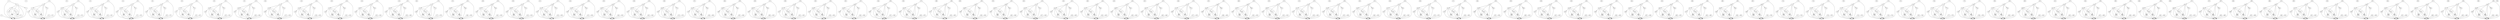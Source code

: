 strict digraph "G" {
0 [weight=17];
1 [weight=11];
2 [weight=4];
3 [weight=6];
4 [weight=3];
5 [weight=25];
6 [weight=5];
7 [weight=8];
8 [weight=41];
9 [weight=4];
10 [weight=15];
11 [weight=13];
12 [weight=13];
13 [weight=6];
14 [weight=11];
15 [weight=9];
16 [weight=6];
17 [weight=9];
18 [weight=19];
19 [weight=13];
20 [weight=15];
21 [weight=26];
22 [weight=9];
23 [weight=20];
24 [weight=9];
25 [weight=3];
26 [weight=8];
27 [weight=8];
28 [weight=4];
29 [weight=9];
30 [weight=28];
31 [weight=8];
32 [weight=11];
33 [weight=17];
34 [weight=11];
35 [weight=13];
36 [weight=19];
37 [weight=6];
38 [weight=8];
39 [weight=10];
40 [weight=4];
41 [weight=6];
42 [weight=9];
43 [weight=7];
44 [weight=11];
45 [weight=20];
46 [weight=9];
47 [weight=4];
48 [weight=9];
49 [weight=5];
50 [weight=15];
51 [weight=6];
52 [weight=9];
53 [weight=5];
54 [weight=28];
55 [weight=3];
56 [weight=6];
57 [weight=9];
58 [weight=38];
59 [weight=5];
60 [weight=11];
61 [weight=8];
62 [weight=10];
63 [weight=3];
64 [weight=9];
65 [weight=8];
66 [weight=11];
67 [weight=9];
68 [weight=21];
69 [weight=13];
70 [weight=38];
71 [weight=6];
72 [weight=19];
73 [weight=5];
74 [weight=8];
75 [weight=8];
76 [weight=11];
77 [weight=4];
78 [weight=11];
79 [weight=10];
80 [weight=21];
81 [weight=11];
82 [weight=11];
83 [weight=9];
84 [weight=11];
85 [weight=6];
86 [weight=13];
87 [weight=9];
88 [weight=9];
89 [weight=3];
90 [weight=9];
91 [weight=8];
92 [weight=6];
93 [weight=19];
94 [weight=6];
95 [weight=4];
96 [weight=11];
97 [weight=9];
98 [weight=11];
99 [weight=4];
100 [weight=11];
101 [weight=3];
102 [weight=8];
103 [weight=10];
104 [weight=17];
105 [weight=13];
106 [weight=21];
107 [weight=5];
108 [weight=20];
109 [weight=8];
110 [weight=13];
111 [weight=4];
112 [weight=15];
113 [weight=5];
114 [weight=11];
115 [weight=5];
116 [weight=15];
117 [weight=11];
118 [weight=13];
119 [weight=5];
120 [weight=11];
121 [weight=8];
122 [weight=11];
123 [weight=8];
124 [weight=4];
125 [weight=4];
126 [weight=11];
127 [weight=3];
128 [weight=13];
129 [weight=11];
130 [weight=38];
131 [weight=4];
132 [weight=9];
133 [weight=11];
134 [weight=13];
135 [weight=7];
136 [weight=15];
137 [weight=4];
138 [weight=9];
139 [weight=7];
140 [weight=19];
141 [weight=15];
142 [weight=15];
143 [weight=4];
144 [weight=9];
145 [weight=5];
146 [weight=4];
147 [weight=4];
148 [weight=2];
149 [weight=4];
150 [weight=9];
151 [weight=6];
152 [weight=17];
153 [weight=11];
154 [weight=13];
155 [weight=4];
156 [weight=15];
157 [weight=6];
158 [weight=5];
159 [weight=6];
160 [weight=10];
161 [weight=6];
162 [weight=18];
163 [weight=4];
164 [weight=17];
165 [weight=25];
166 [weight=25];
167 [weight=8];
168 [weight=19];
169 [weight=6];
170 [weight=4];
171 [weight=9];
172 [weight=6];
173 [weight=9];
174 [weight=11];
175 [weight=3];
176 [weight=9];
177 [weight=11];
178 [weight=13];
179 [weight=10];
180 [weight=13];
181 [weight=3];
182 [weight=4];
183 [weight=13];
184 [weight=11];
185 [weight=4];
186 [weight=13];
187 [weight=7];
188 [weight=15];
189 [weight=22];
190 [weight=8];
191 [weight=9];
192 [weight=10];
193 [weight=5];
194 [weight=9];
195 [weight=6];
196 [weight=11];
197 [weight=5];
198 [weight=15];
199 [weight=12];
200 [weight=4];
201 [weight=13];
202 [weight=11];
203 [weight=4];
204 [weight=13];
205 [weight=9];
206 [weight=11];
207 [weight=4];
208 [weight=9];
209 [weight=9];
210 [weight=13];
211 [weight=8];
212 [weight=8];
213 [weight=13];
214 [weight=11];
215 [weight=6];
216 [weight=17];
217 [weight=9];
218 [weight=19];
219 [weight=8];
220 [weight=15];
221 [weight=6];
222 [weight=19];
223 [weight=5];
224 [weight=13];
225 [weight=11];
226 [weight=17];
227 [weight=9];
228 [weight=11];
229 [weight=9];
230 [weight=8];
231 [weight=5];
232 [weight=15];
233 [weight=3];
234 [weight=13];
235 [weight=3];
236 [weight=13];
237 [weight=13];
238 [weight=11];
239 [weight=8];
240 [weight=17];
241 [weight=13];
242 [weight=9];
243 [weight=5];
244 [weight=5];
245 [weight=4];
246 [weight=21];
247 [weight=11];
248 [weight=19];
249 [weight=11];
250 [weight=21];
251 [weight=9];
252 [weight=9];
253 [weight=7];
254 [weight=11];
255 [weight=5];
256 [weight=8];
257 [weight=4];
258 [weight=9];
259 [weight=7];
260 [weight=17];
261 [weight=17];
262 [weight=5];
263 [weight=8];
264 [weight=4];
265 [weight=3];
266 [weight=4];
267 [weight=3];
268 [weight=8];
269 [weight=8];
270 [weight=21];
271 [weight=6];
272 [weight=15];
273 [weight=13];
274 [weight=9];
275 [weight=3];
276 [weight=15];
277 [weight=13];
278 [weight=9];
279 [weight=3];
280 [weight=9];
281 [weight=3];
282 [weight=17];
283 [weight=4];
284 [weight=15];
285 [weight=5];
286 [weight=8];
287 [weight=8];
288 [weight=9];
289 [weight=13];
290 [weight=8];
291 [weight=9];
292 [weight=9];
293 [weight=3];
294 [weight=11];
295 [weight=8];
296 [weight=11];
297 [weight=11];
298 [weight=13];
299 [weight=13];
300 [weight=11];
301 [weight=3];
302 [weight=13];
303 [weight=8];
304 [weight=10];
305 [weight=6];
306 [weight=28];
307 [weight=4];
308 [weight=9];
309 [weight=11];
310 [weight=13];
311 [weight=13];
312 [weight=9];
313 [weight=10];
314 [weight=11];
315 [weight=5];
316 [weight=15];
317 [weight=11];
318 [weight=8];
319 [weight=4];
320 [weight=21];
321 [weight=13];
322 [weight=8];
323 [weight=6];
324 [weight=17];
325 [weight=13];
326 [weight=17];
327 [weight=4];
328 [weight=8];
329 [weight=8];
330 [weight=13];
331 [weight=4];
332 [weight=19];
333 [weight=9];
334 [weight=17];
335 [weight=8];
336 [weight=17];
337 [weight=4];
338 [weight=13];
339 [weight=8];
340 [weight=13];
341 [weight=6];
342 [weight=15];
343 [weight=13];
344 [weight=13];
345 [weight=19];
346 [weight=15];
347 [weight=6];
348 [weight=13];
349 [weight=9];
350 [weight=5];
351 [weight=3];
352 [weight=4];
353 [weight=10];
354 [weight=25];
355 [weight=5];
356 [weight=19];
357 [weight=15];
358 [weight=38];
359 [weight=4];
360 [weight=13];
361 [weight=9];
362 [weight=6];
363 [weight=4];
364 [weight=10];
365 [weight=6];
366 [weight=9];
367 [weight=9];
368 [weight=11];
369 [weight=13];
370 [weight=13];
371 [weight=2];
372 [weight=11];
373 [weight=11];
374 [weight=11];
375 [weight=3];
376 [weight=5];
377 [weight=5];
378 [weight=15];
379 [weight=5];
380 [weight=15];
381 [weight=15];
382 [weight=8];
383 [weight=11];
384 [weight=13];
385 [weight=4];
386 [weight=11];
387 [weight=9];
388 [weight=8];
389 [weight=4];
390 [weight=8];
391 [weight=9];
392 [weight=15];
393 [weight=11];
394 [weight=13];
395 [weight=6];
396 [weight=9];
397 [weight=6];
398 [weight=13];
399 [weight=5];
400 [weight=11];
401 [weight=7];
402 [weight=13];
403 [weight=3];
404 [weight=17];
405 [weight=17];
406 [weight=11];
407 [weight=11];
408 [weight=8];
409 [weight=9];
410 [weight=5];
411 [weight=11];
412 [weight=9];
413 [weight=6];
414 [weight=13];
415 [weight=4];
416 [weight=13];
417 [weight=8];
418 [weight=11];
419 [weight=6];
420 [weight=13];
421 [weight=6];
422 [weight=9];
423 [weight=9];
424 [weight=9];
425 [weight=6];
426 [weight=6];
427 [weight=8];
428 [weight=15];
429 [weight=25];
430 [weight=13];
431 [weight=5];
432 [weight=18];
433 [weight=4];
434 [weight=11];
435 [weight=8];
436 [weight=4];
437 [weight=4];
438 [weight=11];
439 [weight=11];
440 [weight=11];
441 [weight=17];
442 [weight=9];
443 [weight=4];
444 [weight=15];
445 [weight=4];
446 [weight=13];
447 [weight=4];
448 [weight=13];
449 [weight=8];
450 [weight=13];
451 [weight=4];
452 [weight=13];
453 [weight=8];
454 [weight=15];
455 [weight=5];
456 [weight=5];
457 [weight=9];
458 [weight=10];
459 [weight=10];
460 [weight=5];
461 [weight=11];
462 [weight=11];
463 [weight=9];
464 [weight=17];
465 [weight=13];
466 [weight=13];
467 [weight=5];
468 [weight=11];
469 [weight=9];
470 [weight=15];
471 [weight=9];
472 [weight=15];
473 [weight=13];
474 [weight=21];
475 [weight=4];
476 [weight=19];
477 [weight=9];
478 [weight=15];
479 [weight=13];
480 [weight=8];
481 [weight=9];
482 [weight=8];
483 [weight=3];
484 [weight=10];
485 [weight=4];
486 [weight=15];
487 [weight=9];
488 [weight=11];
489 [weight=15];
490 [weight=17];
491 [weight=6];
492 [weight=15];
493 [weight=10];
494 [weight=11];
495 [weight=4];
496 [weight=15];
497 [weight=7];
498 [weight=11];
499 [weight=5];
500 [weight=13];
501 [weight=19];
502 [weight=15];
503 [weight=5];
504 [weight=13];
505 [weight=5];
506 [weight=6];
507 [weight=3];
508 [weight=9];
509 [weight=3];
510 [weight=17];
511 [weight=10];
512 [weight=15];
513 [weight=15];
514 [weight=28];
515 [weight=11];
516 [weight=13];
517 [weight=10];
518 [weight=13];
519 [weight=8];
520 [weight=13];
521 [weight=5];
522 [weight=5];
523 [weight=11];
524 [weight=19];
525 [weight=11];
526 [weight=9];
527 [weight=5];
528 [weight=9];
529 [weight=3];
530 [weight=4];
531 [weight=3];
532 [weight=6];
533 [weight=7];
534 [weight=11];
535 [weight=4];
536 [weight=11];
537 [weight=11];
538 [weight=13];
539 [weight=4];
540 [weight=8];
541 [weight=6];
542 [weight=4];
543 [weight=6];
544 [weight=15];
545 [weight=4];
546 [weight=11];
547 [weight=11];
548 [weight=13];
549 [weight=17];
550 [weight=13];
551 [weight=9];
552 [weight=15];
553 [weight=11];
554 [weight=15];
555 [weight=5];
556 [weight=9];
557 [weight=3];
558 [weight=15];
559 [weight=9];
560 [weight=9];
561 [weight=9];
562 [weight=15];
563 [weight=4];
564 [weight=17];
565 [weight=10];
566 [weight=11];
567 [weight=5];
568 [weight=5];
569 [weight=10];
570 [weight=9];
571 [weight=8];
572 [weight=17];
573 [weight=11];
574 [weight=15];
575 [weight=8];
576 [weight=9];
577 [weight=6];
578 [weight=15];
579 [weight=8];
580 [weight=8];
581 [weight=5];
582 [weight=17];
583 [weight=3];
584 [weight=15];
585 [weight=13];
586 [weight=17];
587 [weight=12];
588 [weight=19];
589 [weight=4];
590 [weight=5];
591 [weight=9];
592 [weight=15];
593 [weight=15];
594 [weight=13];
595 [weight=11];
596 [weight=15];
597 [weight=15];
598 [weight=13];
599 [weight=12];
600 [weight=7];
601 [weight=6];
602 [weight=11];
603 [weight=3];
604 [weight=13];
605 [weight=8];
606 [weight=9];
607 [weight=3];
608 [weight=15];
609 [weight=11];
610 [weight=11];
611 [weight=13];
612 [weight=11];
613 [weight=8];
614 [weight=9];
615 [weight=3];
616 [weight=6];
617 [weight=3];
618 [weight=25];
619 [weight=6];
620 [weight=13];
621 [weight=15];
622 [weight=25];
623 [weight=8];
624 [weight=11];
625 [weight=5];
626 [weight=4];
627 [weight=5];
628 [weight=13];
629 [weight=9];
630 [weight=13];
631 [weight=10];
632 [weight=13];
633 [weight=15];
634 [weight=6];
635 [weight=9];
636 [weight=9];
637 [weight=10];
638 [weight=11];
639 [weight=9];
640 [weight=11];
641 [weight=4];
642 [weight=26];
643 [weight=5];
644 [weight=15];
645 [weight=11];
646 [weight=11];
647 [weight=10];
648 [weight=13];
649 [weight=4];
650 [weight=9];
651 [weight=6];
652 [weight=11];
653 [weight=4];
654 [weight=13];
655 [weight=3];
656 [weight=15];
657 [weight=9];
658 [weight=15];
659 [weight=4];
660 [weight=11];
661 [weight=4];
662 [weight=12];
663 [weight=8];
664 [weight=5];
665 [weight=8];
666 [weight=13];
667 [weight=8];
668 [weight=15];
669 [weight=17];
670 [weight=9];
671 [weight=4];
672 [weight=11];
673 [weight=9];
674 [weight=13];
675 [weight=4];
676 [weight=13];
677 [weight=8];
678 [weight=11];
679 [weight=4];
680 [weight=11];
681 [weight=11];
682 [weight=15];
683 [weight=12];
684 [weight=10];
685 [weight=6];
686 [weight=4];
687 [weight=4];
688 [weight=15];
689 [weight=8];
690 [weight=15];
691 [weight=10];
692 [weight=13];
693 [weight=13];
694 [weight=13];
695 [weight=8];
696 [weight=25];
697 [weight=11];
698 [weight=13];
699 [weight=8];
700 [weight=6];
701 [weight=7];
702 [weight=9];
703 [weight=3];
704 [weight=11];
705 [weight=11];
706 [weight=38];
707 [weight=4];
708 [weight=15];
709 [weight=5];
710 [weight=8];
711 [weight=9];
712 [weight=15];
713 [weight=9];
714 [weight=13];
715 [weight=3];
716 [weight=19];
717 [weight=15];
718 [weight=13];
719 [weight=6];
720 [weight=20];
721 [weight=5];
722 [weight=8];
723 [weight=11];
724 [weight=8];
725 [weight=6];
726 [weight=9];
727 [weight=7];
728 [weight=11];
729 [weight=28];
730 [weight=38];
731 [weight=4];
732 [weight=15];
733 [weight=9];
734 [weight=13];
735 [weight=9];
736 [weight=9];
737 [weight=8];
738 [weight=15];
739 [weight=3];
740 [weight=13];
741 [weight=17];
742 [weight=19];
743 [weight=6];
744 [weight=9];
745 [weight=8];
746 [weight=15];
747 [weight=6];
748 [weight=4];
749 [weight=4];
750 [weight=13];
751 [weight=4];
752 [weight=13];
753 [weight=15];
754 [weight=11];
755 [weight=4];
756 [weight=19];
757 [weight=6];
758 [weight=5];
759 [weight=9];
760 [weight=17];
761 [weight=3];
762 [weight=17];
763 [weight=5];
764 [weight=13];
765 [weight=15];
766 [weight=13];
767 [weight=4];
768 [weight=20];
769 [weight=13];
770 [weight=11];
771 [weight=5];
772 [weight=9];
773 [weight=6];
774 [weight=13];
775 [weight=5];
776 [weight=9];
777 [weight=13];
778 [weight=17];
779 [weight=4];
780 [weight=15];
781 [weight=8];
782 [weight=13];
783 [weight=8];
784 [weight=4];
785 [weight=9];
786 [weight=9];
787 [weight=6];
788 [weight=21];
789 [weight=13];
790 [weight=8];
791 [weight=18];
792 [weight=13];
793 [weight=8];
794 [weight=15];
795 [weight=4];
796 [weight=4];
797 [weight=10];
798 [weight=11];
799 [weight=7];
800 [weight=13];
801 [weight=11];
802 [weight=15];
803 [weight=8];
804 [weight=15];
805 [weight=11];
806 [weight=5];
807 [weight=11];
808 [weight=9];
809 [weight=4];
810 [weight=17];
811 [weight=9];
812 [weight=17];
813 [weight=8];
814 [weight=11];
815 [weight=15];
816 [weight=13];
817 [weight=5];
818 [weight=13];
819 [weight=5];
820 [weight=9];
821 [weight=9];
822 [weight=22];
823 [weight=5];
824 [weight=9];
825 [weight=13];
826 [weight=13];
827 [weight=5];
828 [weight=17];
829 [weight=10];
830 [weight=10];
831 [weight=9];
832 [weight=4];
833 [weight=6];
834 [weight=21];
835 [weight=3];
836 [weight=13];
837 [weight=13];
838 [weight=9];
839 [weight=5];
840 [weight=9];
841 [weight=3];
842 [weight=13];
843 [weight=5];
844 [weight=4];
845 [weight=9];
846 [weight=9];
847 [weight=4];
848 [weight=11];
849 [weight=15];
850 [weight=11];
851 [weight=3];
852 [weight=11];
853 [weight=6];
854 [weight=11];
855 [weight=3];
856 [weight=8];
857 [weight=5];
858 [weight=17];
859 [weight=7];
860 [weight=11];
861 [weight=17];
862 [weight=19];
863 [weight=10];
864 [weight=15];
865 [weight=4];
866 [weight=11];
867 [weight=4];
868 [weight=10];
869 [weight=6];
870 [weight=9];
871 [weight=5];
872 [weight=21];
873 [weight=13];
874 [weight=13];
875 [weight=15];
876 [weight=25];
877 [weight=11];
878 [weight=8];
879 [weight=3];
880 [weight=13];
881 [weight=3];
882 [weight=17];
883 [weight=7];
884 [weight=17];
885 [weight=41];
886 [weight=38];
887 [weight=3];
888 [weight=6];
889 [weight=4];
890 [weight=13];
891 [weight=8];
892 [weight=4];
893 [weight=3];
894 [weight=13];
895 [weight=4];
896 [weight=9];
897 [weight=17];
898 [weight=38];
899 [weight=13];
900 [weight=15];
901 [weight=13];
902 [weight=15];
903 [weight=6];
904 [weight=17];
905 [weight=9];
906 [weight=15];
907 [weight=5];
908 [weight=13];
909 [weight=17];
910 [weight=45];
911 [weight=9];
912 [weight=15];
913 [weight=3];
914 [weight=9];
915 [weight=3];
916 [weight=8];
917 [weight=6];
918 [weight=9];
919 [weight=13];
920 [weight=17];
921 [weight=19];
922 [weight=13];
923 [weight=8];
924 [weight=6];
925 [weight=9];
926 [weight=5];
927 [weight=4];
928 [weight=5];
929 [weight=9];
930 [weight=13];
931 [weight=3];
932 [weight=6];
933 [weight=13];
934 [weight=8];
935 [weight=9];
936 [weight=9];
937 [weight=10];
938 [weight=9];
939 [weight=5];
940 [weight=6];
941 [weight=8];
942 [weight=5];
943 [weight=5];
944 [weight=13];
945 [weight=15];
946 [weight=15];
947 [weight=6];
948 [weight=15];
949 [weight=4];
950 [weight=4];
951 [weight=8];
952 [weight=13];
953 [weight=4];
954 [weight=15];
955 [weight=4];
956 [weight=13];
957 [weight=15];
958 [weight=38];
959 [weight=5];
960 [weight=15];
961 [weight=8];
962 [weight=11];
963 [weight=15];
964 [weight=6];
965 [weight=8];
966 [weight=15];
967 [weight=6];
968 [weight=13];
969 [weight=9];
970 [weight=17];
971 [weight=15];
972 [weight=13];
973 [weight=3];
974 [weight=13];
975 [weight=6];
976 [weight=15];
977 [weight=5];
978 [weight=8];
979 [weight=3];
980 [weight=17];
981 [weight=13];
982 [weight=13];
983 [weight=8];
984 [weight=4];
985 [weight=4];
986 [weight=4];
987 [weight=7];
988 [weight=10];
989 [weight=7];
990 [weight=13];
991 [weight=5];
992 [weight=19];
993 [weight=9];
994 [weight=11];
995 [weight=8];
0 -> 1 [size=2];
2 -> 1 [size=3];
2 -> 3 [size=1];
3 -> 1 [size=3];
3 -> 4 [size=3];
3 -> 5 [size=4];
3 -> 6 [size=2];
3 -> 7 [size=3];
4 -> 1 [size=2];
4 -> 6 [size=3];
4 -> 7 [size=2];
4 -> 9 [size=3];
4 -> 10 [size=3];
5 -> 1 [size=3];
6 -> 1 [size=3];
7 -> 1 [size=4];
8 -> 1 [size=2];
9 -> 1 [size=3];
9 -> 6 [size=3];
9 -> 7 [size=2];
10 -> 1 [size=3];
12 -> 13 [size=3];
14 -> 13 [size=2];
15 -> 14 [size=4];
15 -> 13 [size=2];
15 -> 16 [size=1];
15 -> 17 [size=4];
15 -> 18 [size=2];
16 -> 13 [size=2];
17 -> 12 [size=3];
17 -> 14 [size=4];
17 -> 19 [size=2];
17 -> 13 [size=1];
17 -> 16 [size=3];
18 -> 13 [size=3];
19 -> 14 [size=3];
19 -> 13 [size=3];
19 -> 16 [size=2];
21 -> 13 [size=3];
22 -> 13 [size=3];
23 -> 15 [size=2];
23 -> 13 [size=2];
24 -> 25 [size=1];
26 -> 25 [size=3];
27 -> 26 [size=3];
27 -> 25 [size=3];
27 -> 28 [size=4];
27 -> 29 [size=2];
27 -> 30 [size=2];
28 -> 25 [size=3];
29 -> 24 [size=3];
29 -> 26 [size=4];
29 -> 31 [size=3];
29 -> 25 [size=3];
29 -> 28 [size=1];
30 -> 25 [size=4];
31 -> 26 [size=3];
31 -> 25 [size=3];
31 -> 28 [size=1];
33 -> 25 [size=3];
34 -> 25 [size=3];
35 -> 27 [size=2];
35 -> 25 [size=4];
36 -> 37 [size=2];
38 -> 37 [size=1];
39 -> 38 [size=2];
39 -> 37 [size=3];
39 -> 40 [size=2];
39 -> 41 [size=3];
39 -> 42 [size=4];
40 -> 37 [size=4];
41 -> 36 [size=3];
41 -> 38 [size=1];
41 -> 43 [size=3];
41 -> 37 [size=3];
41 -> 40 [size=2];
42 -> 37 [size=2];
43 -> 38 [size=2];
43 -> 37 [size=3];
43 -> 40 [size=2];
45 -> 37 [size=3];
46 -> 37 [size=2];
47 -> 39 [size=2];
47 -> 37 [size=4];
48 -> 49 [size=4];
50 -> 49 [size=2];
51 -> 50 [size=2];
51 -> 49 [size=2];
51 -> 52 [size=2];
51 -> 53 [size=4];
51 -> 54 [size=1];
52 -> 49 [size=2];
53 -> 48 [size=4];
53 -> 50 [size=3];
53 -> 55 [size=2];
53 -> 49 [size=1];
53 -> 52 [size=2];
54 -> 49 [size=1];
55 -> 50 [size=1];
55 -> 49 [size=1];
55 -> 52 [size=3];
57 -> 49 [size=4];
58 -> 49 [size=3];
59 -> 51 [size=2];
59 -> 49 [size=3];
60 -> 61 [size=2];
62 -> 61 [size=4];
63 -> 62 [size=1];
63 -> 61 [size=5];
63 -> 64 [size=3];
63 -> 65 [size=3];
63 -> 66 [size=2];
64 -> 61 [size=3];
65 -> 60 [size=3];
65 -> 62 [size=2];
65 -> 67 [size=3];
65 -> 61 [size=4];
65 -> 64 [size=1];
66 -> 61 [size=1];
67 -> 62 [size=3];
67 -> 61 [size=2];
67 -> 64 [size=4];
69 -> 61 [size=4];
70 -> 61 [size=4];
71 -> 63 [size=2];
71 -> 61 [size=3];
72 -> 73 [size=1];
74 -> 73 [size=2];
75 -> 74 [size=3];
75 -> 73 [size=1];
75 -> 76 [size=2];
75 -> 77 [size=3];
75 -> 78 [size=2];
76 -> 73 [size=4];
77 -> 72 [size=1];
77 -> 74 [size=2];
77 -> 79 [size=3];
77 -> 73 [size=3];
77 -> 76 [size=1];
78 -> 73 [size=4];
79 -> 74 [size=3];
79 -> 73 [size=2];
79 -> 76 [size=1];
81 -> 73 [size=3];
82 -> 73 [size=3];
83 -> 75 [size=2];
83 -> 73 [size=5];
84 -> 85 [size=2];
86 -> 85 [size=2];
87 -> 86 [size=2];
87 -> 85 [size=3];
87 -> 88 [size=3];
87 -> 89 [size=2];
87 -> 90 [size=2];
88 -> 85 [size=3];
89 -> 84 [size=2];
89 -> 86 [size=4];
89 -> 91 [size=2];
89 -> 85 [size=3];
89 -> 88 [size=5];
90 -> 85 [size=4];
91 -> 86 [size=3];
91 -> 85 [size=3];
91 -> 88 [size=4];
93 -> 85 [size=2];
94 -> 85 [size=2];
95 -> 87 [size=3];
95 -> 85 [size=3];
96 -> 97 [size=4];
98 -> 97 [size=2];
99 -> 98 [size=1];
99 -> 97 [size=1];
99 -> 100 [size=4];
99 -> 101 [size=3];
99 -> 102 [size=2];
100 -> 97 [size=2];
101 -> 96 [size=4];
101 -> 98 [size=2];
101 -> 103 [size=3];
101 -> 97 [size=4];
101 -> 100 [size=2];
102 -> 97 [size=2];
103 -> 98 [size=1];
103 -> 97 [size=4];
103 -> 100 [size=3];
105 -> 97 [size=2];
106 -> 97 [size=3];
107 -> 99 [size=2];
107 -> 97 [size=2];
108 -> 109 [size=3];
110 -> 109 [size=1];
111 -> 110 [size=3];
111 -> 109 [size=2];
111 -> 112 [size=2];
111 -> 113 [size=4];
111 -> 114 [size=4];
112 -> 109 [size=4];
113 -> 108 [size=1];
113 -> 110 [size=3];
113 -> 115 [size=2];
113 -> 109 [size=2];
113 -> 112 [size=2];
114 -> 109 [size=3];
115 -> 110 [size=3];
115 -> 109 [size=1];
115 -> 112 [size=1];
117 -> 109 [size=2];
118 -> 109 [size=2];
119 -> 111 [size=2];
119 -> 109 [size=3];
120 -> 121 [size=4];
122 -> 121 [size=3];
123 -> 122 [size=4];
123 -> 121 [size=2];
123 -> 124 [size=5];
123 -> 125 [size=3];
123 -> 126 [size=1];
124 -> 121 [size=3];
125 -> 120 [size=2];
125 -> 122 [size=3];
125 -> 127 [size=4];
125 -> 121 [size=3];
125 -> 124 [size=2];
126 -> 121 [size=3];
127 -> 122 [size=2];
127 -> 121 [size=2];
127 -> 124 [size=3];
129 -> 121 [size=1];
130 -> 121 [size=4];
131 -> 123 [size=2];
131 -> 121 [size=3];
132 -> 133 [size=3];
134 -> 133 [size=3];
135 -> 134 [size=2];
135 -> 133 [size=1];
135 -> 136 [size=3];
135 -> 137 [size=3];
135 -> 138 [size=4];
136 -> 133 [size=4];
137 -> 132 [size=2];
137 -> 134 [size=1];
137 -> 139 [size=2];
137 -> 133 [size=2];
137 -> 136 [size=1];
138 -> 133 [size=2];
139 -> 134 [size=2];
139 -> 133 [size=2];
139 -> 136 [size=1];
141 -> 133 [size=2];
142 -> 133 [size=4];
143 -> 135 [size=4];
143 -> 133 [size=3];
144 -> 145 [size=3];
146 -> 145 [size=3];
147 -> 146 [size=3];
147 -> 145 [size=2];
147 -> 148 [size=2];
147 -> 149 [size=1];
147 -> 150 [size=2];
148 -> 145 [size=4];
149 -> 144 [size=4];
149 -> 146 [size=1];
149 -> 151 [size=3];
149 -> 145 [size=2];
149 -> 148 [size=1];
150 -> 145 [size=1];
151 -> 146 [size=3];
151 -> 145 [size=2];
151 -> 148 [size=2];
153 -> 145 [size=1];
154 -> 145 [size=2];
155 -> 147 [size=3];
155 -> 145 [size=4];
156 -> 157 [size=3];
158 -> 157 [size=2];
159 -> 158 [size=3];
159 -> 157 [size=1];
159 -> 160 [size=1];
159 -> 161 [size=2];
159 -> 162 [size=4];
160 -> 157 [size=2];
161 -> 156 [size=2];
161 -> 158 [size=4];
161 -> 163 [size=3];
161 -> 157 [size=4];
161 -> 160 [size=2];
162 -> 157 [size=4];
163 -> 158 [size=2];
163 -> 157 [size=3];
163 -> 160 [size=3];
165 -> 157 [size=4];
166 -> 157 [size=3];
167 -> 159 [size=1];
167 -> 157 [size=2];
168 -> 169 [size=3];
170 -> 169 [size=1];
171 -> 170 [size=2];
171 -> 169 [size=2];
171 -> 172 [size=3];
171 -> 173 [size=2];
171 -> 174 [size=3];
172 -> 169 [size=3];
173 -> 168 [size=2];
173 -> 170 [size=1];
173 -> 175 [size=1];
173 -> 169 [size=2];
173 -> 172 [size=4];
174 -> 169 [size=4];
175 -> 170 [size=3];
175 -> 169 [size=4];
175 -> 172 [size=4];
177 -> 169 [size=4];
178 -> 169 [size=3];
179 -> 171 [size=5];
179 -> 169 [size=3];
180 -> 181 [size=3];
182 -> 181 [size=5];
183 -> 182 [size=2];
183 -> 181 [size=4];
183 -> 184 [size=1];
183 -> 185 [size=2];
183 -> 186 [size=3];
184 -> 181 [size=2];
185 -> 180 [size=2];
185 -> 182 [size=3];
185 -> 187 [size=1];
185 -> 181 [size=2];
185 -> 184 [size=2];
186 -> 181 [size=3];
187 -> 182 [size=1];
187 -> 181 [size=4];
187 -> 184 [size=1];
189 -> 181 [size=1];
190 -> 181 [size=2];
191 -> 183 [size=4];
191 -> 181 [size=4];
192 -> 193 [size=4];
194 -> 193 [size=3];
195 -> 194 [size=2];
195 -> 193 [size=3];
195 -> 196 [size=3];
195 -> 197 [size=2];
195 -> 198 [size=4];
196 -> 193 [size=2];
197 -> 192 [size=5];
197 -> 194 [size=2];
197 -> 199 [size=2];
197 -> 193 [size=4];
197 -> 196 [size=3];
198 -> 193 [size=3];
199 -> 194 [size=1];
199 -> 193 [size=3];
199 -> 196 [size=2];
201 -> 193 [size=2];
202 -> 193 [size=2];
203 -> 195 [size=3];
203 -> 193 [size=3];
204 -> 205 [size=2];
206 -> 205 [size=2];
207 -> 206 [size=3];
207 -> 205 [size=3];
207 -> 208 [size=5];
207 -> 209 [size=2];
207 -> 210 [size=2];
208 -> 205 [size=3];
209 -> 204 [size=4];
209 -> 206 [size=5];
209 -> 211 [size=2];
209 -> 205 [size=2];
209 -> 208 [size=4];
210 -> 205 [size=2];
211 -> 206 [size=3];
211 -> 205 [size=1];
211 -> 208 [size=3];
213 -> 205 [size=3];
214 -> 205 [size=3];
215 -> 207 [size=3];
215 -> 205 [size=3];
216 -> 217 [size=2];
218 -> 217 [size=3];
219 -> 218 [size=3];
219 -> 217 [size=3];
219 -> 220 [size=2];
219 -> 221 [size=2];
219 -> 222 [size=2];
220 -> 217 [size=3];
221 -> 216 [size=1];
221 -> 218 [size=2];
221 -> 223 [size=3];
221 -> 217 [size=2];
221 -> 220 [size=4];
222 -> 217 [size=2];
223 -> 218 [size=2];
223 -> 217 [size=2];
223 -> 220 [size=1];
225 -> 217 [size=3];
226 -> 217 [size=3];
227 -> 219 [size=3];
227 -> 217 [size=3];
228 -> 229 [size=2];
230 -> 229 [size=2];
231 -> 230 [size=3];
231 -> 229 [size=2];
231 -> 232 [size=3];
231 -> 233 [size=3];
231 -> 234 [size=3];
232 -> 229 [size=4];
233 -> 228 [size=3];
233 -> 230 [size=3];
233 -> 235 [size=3];
233 -> 229 [size=2];
233 -> 232 [size=3];
234 -> 229 [size=2];
235 -> 230 [size=1];
235 -> 229 [size=4];
235 -> 232 [size=2];
237 -> 229 [size=4];
238 -> 229 [size=3];
239 -> 231 [size=2];
239 -> 229 [size=3];
240 -> 241 [size=2];
242 -> 241 [size=2];
243 -> 242 [size=3];
243 -> 241 [size=3];
243 -> 244 [size=2];
243 -> 245 [size=3];
243 -> 246 [size=1];
244 -> 241 [size=1];
245 -> 240 [size=3];
245 -> 242 [size=3];
245 -> 247 [size=1];
245 -> 241 [size=3];
245 -> 244 [size=4];
246 -> 241 [size=3];
247 -> 242 [size=1];
247 -> 241 [size=3];
247 -> 244 [size=2];
249 -> 241 [size=2];
250 -> 241 [size=1];
251 -> 243 [size=2];
251 -> 241 [size=1];
252 -> 253 [size=3];
254 -> 253 [size=2];
255 -> 254 [size=3];
255 -> 253 [size=3];
255 -> 256 [size=4];
255 -> 257 [size=2];
255 -> 258 [size=1];
256 -> 253 [size=2];
257 -> 252 [size=2];
257 -> 254 [size=1];
257 -> 259 [size=2];
257 -> 253 [size=1];
257 -> 256 [size=3];
258 -> 253 [size=3];
259 -> 254 [size=4];
259 -> 253 [size=1];
259 -> 256 [size=2];
261 -> 253 [size=3];
262 -> 253 [size=3];
263 -> 255 [size=2];
263 -> 253 [size=3];
264 -> 265 [size=2];
266 -> 265 [size=3];
267 -> 266 [size=2];
267 -> 265 [size=3];
267 -> 268 [size=3];
267 -> 269 [size=2];
267 -> 270 [size=4];
268 -> 265 [size=2];
269 -> 264 [size=1];
269 -> 266 [size=3];
269 -> 271 [size=1];
269 -> 265 [size=3];
269 -> 268 [size=1];
270 -> 265 [size=5];
271 -> 266 [size=3];
271 -> 265 [size=1];
271 -> 268 [size=2];
273 -> 265 [size=2];
274 -> 265 [size=3];
275 -> 267 [size=3];
275 -> 265 [size=3];
276 -> 277 [size=2];
278 -> 277 [size=3];
279 -> 278 [size=1];
279 -> 277 [size=2];
279 -> 280 [size=2];
279 -> 281 [size=3];
279 -> 282 [size=2];
280 -> 277 [size=2];
281 -> 276 [size=2];
281 -> 278 [size=3];
281 -> 283 [size=3];
281 -> 277 [size=2];
281 -> 280 [size=4];
282 -> 277 [size=3];
283 -> 278 [size=1];
283 -> 277 [size=4];
283 -> 280 [size=2];
285 -> 277 [size=2];
286 -> 277 [size=4];
287 -> 279 [size=4];
287 -> 277 [size=2];
288 -> 289 [size=3];
290 -> 289 [size=4];
291 -> 290 [size=2];
291 -> 289 [size=3];
291 -> 292 [size=3];
291 -> 293 [size=3];
291 -> 294 [size=4];
292 -> 289 [size=2];
293 -> 288 [size=1];
293 -> 290 [size=2];
293 -> 295 [size=3];
293 -> 289 [size=3];
293 -> 292 [size=2];
294 -> 289 [size=2];
295 -> 290 [size=3];
295 -> 289 [size=3];
295 -> 292 [size=2];
297 -> 289 [size=3];
298 -> 289 [size=2];
299 -> 291 [size=2];
299 -> 289 [size=2];
300 -> 301 [size=3];
302 -> 301 [size=3];
303 -> 302 [size=5];
303 -> 301 [size=2];
303 -> 304 [size=2];
303 -> 305 [size=4];
303 -> 306 [size=3];
304 -> 301 [size=3];
305 -> 300 [size=3];
305 -> 302 [size=2];
305 -> 307 [size=3];
305 -> 301 [size=1];
305 -> 304 [size=2];
306 -> 301 [size=4];
307 -> 302 [size=4];
307 -> 301 [size=2];
307 -> 304 [size=2];
309 -> 301 [size=3];
310 -> 301 [size=3];
311 -> 303 [size=1];
311 -> 301 [size=1];
312 -> 313 [size=2];
314 -> 313 [size=3];
315 -> 314 [size=4];
315 -> 313 [size=3];
315 -> 316 [size=2];
315 -> 317 [size=4];
315 -> 318 [size=2];
316 -> 313 [size=2];
317 -> 312 [size=1];
317 -> 314 [size=3];
317 -> 319 [size=3];
317 -> 313 [size=3];
317 -> 316 [size=3];
318 -> 313 [size=2];
319 -> 314 [size=1];
319 -> 313 [size=3];
319 -> 316 [size=4];
321 -> 313 [size=2];
322 -> 313 [size=3];
323 -> 315 [size=2];
323 -> 313 [size=2];
324 -> 325 [size=3];
326 -> 325 [size=2];
327 -> 326 [size=4];
327 -> 325 [size=2];
327 -> 328 [size=1];
327 -> 329 [size=2];
327 -> 330 [size=1];
328 -> 325 [size=2];
329 -> 324 [size=2];
329 -> 326 [size=3];
329 -> 331 [size=4];
329 -> 325 [size=4];
329 -> 328 [size=1];
330 -> 325 [size=3];
331 -> 326 [size=1];
331 -> 325 [size=5];
331 -> 328 [size=3];
333 -> 325 [size=4];
334 -> 325 [size=3];
335 -> 327 [size=2];
335 -> 325 [size=2];
336 -> 337 [size=3];
338 -> 337 [size=2];
339 -> 338 [size=2];
339 -> 337 [size=3];
339 -> 340 [size=1];
339 -> 341 [size=3];
339 -> 342 [size=3];
340 -> 337 [size=3];
341 -> 336 [size=1];
341 -> 338 [size=2];
341 -> 343 [size=4];
341 -> 337 [size=3];
341 -> 340 [size=2];
342 -> 337 [size=2];
343 -> 338 [size=1];
343 -> 337 [size=1];
343 -> 340 [size=1];
345 -> 337 [size=1];
346 -> 337 [size=2];
347 -> 339 [size=2];
347 -> 337 [size=4];
348 -> 349 [size=3];
350 -> 349 [size=2];
351 -> 350 [size=5];
351 -> 349 [size=3];
351 -> 352 [size=2];
351 -> 353 [size=4];
351 -> 354 [size=3];
352 -> 349 [size=3];
353 -> 348 [size=2];
353 -> 350 [size=2];
353 -> 355 [size=2];
353 -> 349 [size=4];
353 -> 352 [size=5];
354 -> 349 [size=4];
355 -> 350 [size=2];
355 -> 349 [size=4];
355 -> 352 [size=4];
357 -> 349 [size=1];
358 -> 349 [size=2];
359 -> 351 [size=1];
359 -> 349 [size=3];
360 -> 361 [size=4];
362 -> 361 [size=4];
363 -> 362 [size=4];
363 -> 361 [size=3];
363 -> 364 [size=3];
363 -> 365 [size=1];
363 -> 366 [size=3];
364 -> 361 [size=3];
365 -> 360 [size=4];
365 -> 362 [size=2];
365 -> 367 [size=5];
365 -> 361 [size=1];
365 -> 364 [size=3];
366 -> 361 [size=1];
367 -> 362 [size=1];
367 -> 361 [size=4];
367 -> 364 [size=2];
369 -> 361 [size=3];
370 -> 361 [size=1];
371 -> 363 [size=2];
371 -> 361 [size=1];
372 -> 373 [size=2];
374 -> 373 [size=4];
375 -> 374 [size=4];
375 -> 373 [size=2];
375 -> 376 [size=4];
375 -> 377 [size=2];
375 -> 378 [size=2];
376 -> 373 [size=1];
377 -> 372 [size=2];
377 -> 374 [size=4];
377 -> 379 [size=3];
377 -> 373 [size=3];
377 -> 376 [size=2];
378 -> 373 [size=2];
379 -> 374 [size=4];
379 -> 373 [size=2];
379 -> 376 [size=3];
381 -> 373 [size=1];
382 -> 373 [size=2];
383 -> 375 [size=3];
383 -> 373 [size=3];
384 -> 385 [size=4];
386 -> 385 [size=2];
387 -> 386 [size=2];
387 -> 385 [size=4];
387 -> 388 [size=2];
387 -> 389 [size=3];
387 -> 390 [size=3];
388 -> 385 [size=5];
389 -> 384 [size=2];
389 -> 386 [size=4];
389 -> 391 [size=3];
389 -> 385 [size=2];
389 -> 388 [size=3];
390 -> 385 [size=3];
391 -> 386 [size=2];
391 -> 385 [size=2];
391 -> 388 [size=1];
393 -> 385 [size=3];
394 -> 385 [size=2];
395 -> 387 [size=3];
395 -> 385 [size=4];
396 -> 397 [size=2];
398 -> 397 [size=2];
399 -> 398 [size=2];
399 -> 397 [size=3];
399 -> 400 [size=2];
399 -> 401 [size=3];
399 -> 402 [size=3];
400 -> 397 [size=1];
401 -> 396 [size=3];
401 -> 398 [size=2];
401 -> 403 [size=2];
401 -> 397 [size=4];
401 -> 400 [size=3];
402 -> 397 [size=3];
403 -> 398 [size=3];
403 -> 397 [size=4];
403 -> 400 [size=3];
405 -> 397 [size=2];
406 -> 397 [size=2];
407 -> 399 [size=2];
407 -> 397 [size=2];
408 -> 409 [size=3];
410 -> 409 [size=3];
411 -> 410 [size=2];
411 -> 409 [size=1];
411 -> 412 [size=2];
411 -> 413 [size=2];
411 -> 414 [size=4];
412 -> 409 [size=4];
413 -> 408 [size=3];
413 -> 410 [size=4];
413 -> 415 [size=4];
413 -> 409 [size=3];
413 -> 412 [size=2];
414 -> 409 [size=3];
415 -> 410 [size=3];
415 -> 409 [size=3];
415 -> 412 [size=2];
417 -> 409 [size=1];
418 -> 409 [size=2];
419 -> 411 [size=3];
419 -> 409 [size=2];
420 -> 421 [size=2];
422 -> 421 [size=2];
423 -> 422 [size=1];
423 -> 421 [size=2];
423 -> 424 [size=1];
423 -> 425 [size=3];
423 -> 426 [size=4];
424 -> 421 [size=2];
425 -> 420 [size=3];
425 -> 422 [size=1];
425 -> 427 [size=3];
425 -> 421 [size=1];
425 -> 424 [size=1];
426 -> 421 [size=2];
427 -> 422 [size=1];
427 -> 421 [size=2];
427 -> 424 [size=1];
429 -> 421 [size=1];
430 -> 421 [size=2];
431 -> 423 [size=3];
431 -> 421 [size=3];
432 -> 433 [size=5];
434 -> 433 [size=4];
435 -> 434 [size=3];
435 -> 433 [size=3];
435 -> 436 [size=2];
435 -> 437 [size=3];
435 -> 438 [size=2];
436 -> 433 [size=3];
437 -> 432 [size=2];
437 -> 434 [size=1];
437 -> 439 [size=1];
437 -> 433 [size=3];
437 -> 436 [size=2];
438 -> 433 [size=3];
439 -> 434 [size=4];
439 -> 433 [size=4];
439 -> 436 [size=3];
441 -> 433 [size=4];
442 -> 433 [size=3];
443 -> 435 [size=4];
443 -> 433 [size=3];
444 -> 445 [size=2];
446 -> 445 [size=2];
447 -> 446 [size=2];
447 -> 445 [size=2];
447 -> 448 [size=2];
447 -> 449 [size=1];
447 -> 450 [size=2];
448 -> 445 [size=1];
449 -> 444 [size=2];
449 -> 446 [size=3];
449 -> 451 [size=3];
449 -> 445 [size=3];
449 -> 448 [size=2];
450 -> 445 [size=4];
451 -> 446 [size=1];
451 -> 445 [size=2];
451 -> 448 [size=4];
453 -> 445 [size=1];
454 -> 445 [size=3];
455 -> 447 [size=4];
455 -> 445 [size=2];
456 -> 457 [size=4];
458 -> 457 [size=2];
459 -> 458 [size=4];
459 -> 457 [size=3];
459 -> 460 [size=3];
459 -> 461 [size=2];
459 -> 462 [size=1];
460 -> 457 [size=4];
461 -> 456 [size=3];
461 -> 458 [size=3];
461 -> 463 [size=3];
461 -> 457 [size=3];
461 -> 460 [size=4];
462 -> 457 [size=3];
463 -> 458 [size=4];
463 -> 457 [size=1];
463 -> 460 [size=2];
465 -> 457 [size=2];
466 -> 457 [size=2];
467 -> 459 [size=2];
467 -> 457 [size=1];
468 -> 469 [size=1];
470 -> 469 [size=1];
471 -> 470 [size=3];
471 -> 469 [size=2];
471 -> 472 [size=3];
471 -> 473 [size=3];
471 -> 474 [size=3];
472 -> 469 [size=3];
473 -> 468 [size=2];
473 -> 470 [size=2];
473 -> 475 [size=2];
473 -> 469 [size=3];
473 -> 472 [size=2];
474 -> 469 [size=2];
475 -> 470 [size=2];
475 -> 469 [size=2];
475 -> 472 [size=3];
477 -> 469 [size=2];
478 -> 469 [size=3];
479 -> 471 [size=4];
479 -> 469 [size=3];
480 -> 481 [size=3];
482 -> 481 [size=4];
483 -> 482 [size=2];
483 -> 481 [size=4];
483 -> 484 [size=1];
483 -> 485 [size=3];
483 -> 486 [size=3];
484 -> 481 [size=4];
485 -> 480 [size=4];
485 -> 482 [size=4];
485 -> 487 [size=5];
485 -> 481 [size=1];
485 -> 484 [size=4];
486 -> 481 [size=4];
487 -> 482 [size=2];
487 -> 481 [size=3];
487 -> 484 [size=3];
489 -> 481 [size=2];
490 -> 481 [size=4];
491 -> 483 [size=2];
491 -> 481 [size=1];
492 -> 493 [size=3];
494 -> 493 [size=3];
495 -> 494 [size=3];
495 -> 493 [size=2];
495 -> 496 [size=3];
495 -> 497 [size=4];
495 -> 498 [size=2];
496 -> 493 [size=4];
497 -> 492 [size=4];
497 -> 494 [size=2];
497 -> 499 [size=1];
497 -> 493 [size=1];
497 -> 496 [size=4];
498 -> 493 [size=2];
499 -> 494 [size=2];
499 -> 493 [size=3];
499 -> 496 [size=1];
501 -> 493 [size=1];
502 -> 493 [size=1];
503 -> 495 [size=3];
503 -> 493 [size=2];
504 -> 505 [size=3];
506 -> 505 [size=2];
507 -> 506 [size=3];
507 -> 505 [size=2];
507 -> 508 [size=2];
507 -> 509 [size=2];
507 -> 510 [size=3];
508 -> 505 [size=1];
509 -> 504 [size=2];
509 -> 506 [size=3];
509 -> 511 [size=3];
509 -> 505 [size=2];
509 -> 508 [size=3];
510 -> 505 [size=2];
511 -> 506 [size=2];
511 -> 505 [size=1];
511 -> 508 [size=4];
513 -> 505 [size=2];
514 -> 505 [size=4];
515 -> 507 [size=2];
515 -> 505 [size=3];
516 -> 517 [size=2];
518 -> 517 [size=3];
519 -> 518 [size=3];
519 -> 517 [size=3];
519 -> 520 [size=2];
519 -> 521 [size=3];
519 -> 522 [size=3];
520 -> 517 [size=2];
521 -> 516 [size=2];
521 -> 518 [size=3];
521 -> 523 [size=3];
521 -> 517 [size=3];
521 -> 520 [size=2];
522 -> 517 [size=2];
523 -> 518 [size=2];
523 -> 517 [size=5];
523 -> 520 [size=4];
525 -> 517 [size=2];
526 -> 517 [size=3];
527 -> 519 [size=4];
527 -> 517 [size=3];
528 -> 529 [size=2];
530 -> 529 [size=3];
531 -> 530 [size=5];
531 -> 529 [size=1];
531 -> 532 [size=3];
531 -> 533 [size=3];
531 -> 534 [size=2];
532 -> 529 [size=2];
533 -> 528 [size=2];
533 -> 530 [size=3];
533 -> 535 [size=4];
533 -> 529 [size=5];
533 -> 532 [size=4];
534 -> 529 [size=2];
535 -> 530 [size=2];
535 -> 529 [size=2];
535 -> 532 [size=2];
537 -> 529 [size=2];
538 -> 529 [size=2];
539 -> 531 [size=2];
539 -> 529 [size=1];
540 -> 541 [size=2];
542 -> 541 [size=2];
543 -> 542 [size=3];
543 -> 541 [size=2];
543 -> 544 [size=3];
543 -> 545 [size=2];
543 -> 546 [size=3];
544 -> 541 [size=3];
545 -> 540 [size=3];
545 -> 542 [size=3];
545 -> 547 [size=2];
545 -> 541 [size=3];
545 -> 544 [size=3];
546 -> 541 [size=1];
547 -> 542 [size=5];
547 -> 541 [size=3];
547 -> 544 [size=1];
549 -> 541 [size=4];
550 -> 541 [size=2];
551 -> 543 [size=2];
551 -> 541 [size=3];
552 -> 553 [size=3];
554 -> 553 [size=2];
555 -> 554 [size=2];
555 -> 553 [size=4];
555 -> 556 [size=3];
555 -> 557 [size=5];
555 -> 558 [size=1];
556 -> 553 [size=2];
557 -> 552 [size=2];
557 -> 554 [size=5];
557 -> 559 [size=1];
557 -> 553 [size=4];
557 -> 556 [size=1];
558 -> 553 [size=2];
559 -> 554 [size=2];
559 -> 553 [size=4];
559 -> 556 [size=2];
561 -> 553 [size=2];
562 -> 553 [size=3];
563 -> 555 [size=2];
563 -> 553 [size=1];
564 -> 565 [size=2];
566 -> 565 [size=1];
567 -> 566 [size=3];
567 -> 565 [size=2];
567 -> 568 [size=3];
567 -> 569 [size=1];
567 -> 570 [size=2];
568 -> 565 [size=3];
569 -> 564 [size=1];
569 -> 566 [size=1];
569 -> 571 [size=2];
569 -> 565 [size=1];
569 -> 568 [size=1];
570 -> 565 [size=3];
571 -> 566 [size=1];
571 -> 565 [size=3];
571 -> 568 [size=3];
573 -> 565 [size=2];
574 -> 565 [size=2];
575 -> 567 [size=1];
575 -> 565 [size=3];
576 -> 577 [size=5];
578 -> 577 [size=3];
579 -> 578 [size=2];
579 -> 577 [size=3];
579 -> 580 [size=1];
579 -> 581 [size=2];
579 -> 582 [size=2];
580 -> 577 [size=2];
581 -> 576 [size=3];
581 -> 578 [size=1];
581 -> 583 [size=3];
581 -> 577 [size=2];
581 -> 580 [size=3];
582 -> 577 [size=4];
583 -> 578 [size=2];
583 -> 577 [size=1];
583 -> 580 [size=2];
585 -> 577 [size=2];
586 -> 577 [size=3];
587 -> 579 [size=3];
587 -> 577 [size=1];
588 -> 589 [size=3];
590 -> 589 [size=1];
591 -> 590 [size=4];
591 -> 589 [size=2];
591 -> 592 [size=2];
591 -> 593 [size=2];
591 -> 594 [size=3];
592 -> 589 [size=2];
593 -> 588 [size=3];
593 -> 590 [size=2];
593 -> 595 [size=4];
593 -> 589 [size=1];
593 -> 592 [size=3];
594 -> 589 [size=2];
595 -> 590 [size=2];
595 -> 589 [size=1];
595 -> 592 [size=2];
597 -> 589 [size=3];
598 -> 589 [size=4];
599 -> 591 [size=1];
599 -> 589 [size=1];
600 -> 601 [size=3];
602 -> 601 [size=2];
603 -> 602 [size=3];
603 -> 601 [size=2];
603 -> 604 [size=3];
603 -> 605 [size=1];
603 -> 606 [size=3];
604 -> 601 [size=3];
605 -> 600 [size=2];
605 -> 602 [size=3];
605 -> 607 [size=3];
605 -> 601 [size=2];
605 -> 604 [size=2];
606 -> 601 [size=2];
607 -> 602 [size=4];
607 -> 601 [size=4];
607 -> 604 [size=3];
609 -> 601 [size=3];
610 -> 601 [size=3];
611 -> 603 [size=2];
611 -> 601 [size=2];
612 -> 613 [size=4];
614 -> 613 [size=1];
615 -> 614 [size=2];
615 -> 613 [size=3];
615 -> 616 [size=4];
615 -> 617 [size=2];
615 -> 618 [size=3];
616 -> 613 [size=2];
617 -> 612 [size=2];
617 -> 614 [size=2];
617 -> 619 [size=2];
617 -> 613 [size=1];
617 -> 616 [size=3];
618 -> 613 [size=3];
619 -> 614 [size=3];
619 -> 613 [size=3];
619 -> 616 [size=3];
621 -> 613 [size=3];
622 -> 613 [size=3];
623 -> 615 [size=4];
623 -> 613 [size=2];
624 -> 625 [size=2];
626 -> 625 [size=1];
627 -> 626 [size=1];
627 -> 625 [size=3];
627 -> 628 [size=3];
627 -> 629 [size=1];
627 -> 630 [size=3];
628 -> 625 [size=3];
629 -> 624 [size=3];
629 -> 626 [size=4];
629 -> 631 [size=3];
629 -> 625 [size=3];
629 -> 628 [size=1];
630 -> 625 [size=5];
631 -> 626 [size=3];
631 -> 625 [size=2];
631 -> 628 [size=3];
633 -> 625 [size=3];
634 -> 625 [size=2];
635 -> 627 [size=2];
635 -> 625 [size=1];
636 -> 637 [size=2];
638 -> 637 [size=2];
639 -> 638 [size=1];
639 -> 637 [size=3];
639 -> 640 [size=3];
639 -> 641 [size=4];
639 -> 642 [size=2];
640 -> 637 [size=3];
641 -> 636 [size=3];
641 -> 638 [size=2];
641 -> 643 [size=2];
641 -> 637 [size=2];
641 -> 640 [size=2];
642 -> 637 [size=2];
643 -> 638 [size=2];
643 -> 637 [size=5];
643 -> 640 [size=2];
645 -> 637 [size=5];
646 -> 637 [size=2];
647 -> 639 [size=3];
647 -> 637 [size=1];
648 -> 649 [size=2];
650 -> 649 [size=2];
651 -> 650 [size=4];
651 -> 649 [size=3];
651 -> 652 [size=1];
651 -> 653 [size=3];
651 -> 654 [size=3];
652 -> 649 [size=2];
653 -> 648 [size=3];
653 -> 650 [size=3];
653 -> 655 [size=4];
653 -> 649 [size=4];
653 -> 652 [size=4];
654 -> 649 [size=4];
655 -> 650 [size=3];
655 -> 649 [size=2];
655 -> 652 [size=3];
657 -> 649 [size=3];
658 -> 649 [size=4];
659 -> 651 [size=2];
659 -> 649 [size=3];
660 -> 661 [size=3];
662 -> 661 [size=4];
663 -> 662 [size=2];
663 -> 661 [size=2];
663 -> 664 [size=3];
663 -> 665 [size=2];
663 -> 666 [size=2];
664 -> 661 [size=3];
665 -> 660 [size=4];
665 -> 662 [size=1];
665 -> 667 [size=5];
665 -> 661 [size=4];
665 -> 664 [size=3];
666 -> 661 [size=2];
667 -> 662 [size=3];
667 -> 661 [size=4];
667 -> 664 [size=1];
669 -> 661 [size=2];
670 -> 661 [size=2];
671 -> 663 [size=2];
671 -> 661 [size=2];
672 -> 673 [size=3];
674 -> 673 [size=3];
675 -> 674 [size=3];
675 -> 673 [size=3];
675 -> 676 [size=3];
675 -> 677 [size=2];
675 -> 678 [size=1];
676 -> 673 [size=2];
677 -> 672 [size=2];
677 -> 674 [size=2];
677 -> 679 [size=1];
677 -> 673 [size=4];
677 -> 676 [size=3];
678 -> 673 [size=2];
679 -> 674 [size=2];
679 -> 673 [size=3];
679 -> 676 [size=2];
681 -> 673 [size=2];
682 -> 673 [size=3];
683 -> 675 [size=2];
683 -> 673 [size=2];
684 -> 685 [size=5];
686 -> 685 [size=2];
687 -> 686 [size=1];
687 -> 685 [size=3];
687 -> 688 [size=4];
687 -> 689 [size=3];
687 -> 690 [size=2];
688 -> 685 [size=1];
689 -> 684 [size=3];
689 -> 686 [size=2];
689 -> 691 [size=1];
689 -> 685 [size=2];
689 -> 688 [size=5];
690 -> 685 [size=2];
691 -> 686 [size=5];
691 -> 685 [size=2];
691 -> 688 [size=1];
693 -> 685 [size=5];
694 -> 685 [size=3];
695 -> 687 [size=3];
695 -> 685 [size=4];
696 -> 697 [size=3];
698 -> 697 [size=1];
699 -> 698 [size=2];
699 -> 697 [size=4];
699 -> 700 [size=3];
699 -> 701 [size=2];
699 -> 702 [size=2];
700 -> 697 [size=3];
701 -> 696 [size=2];
701 -> 698 [size=1];
701 -> 703 [size=4];
701 -> 697 [size=4];
701 -> 700 [size=1];
702 -> 697 [size=2];
703 -> 698 [size=1];
703 -> 697 [size=3];
703 -> 700 [size=1];
705 -> 697 [size=2];
706 -> 697 [size=4];
707 -> 699 [size=4];
707 -> 697 [size=3];
708 -> 709 [size=3];
710 -> 709 [size=4];
711 -> 710 [size=2];
711 -> 709 [size=2];
711 -> 712 [size=3];
711 -> 713 [size=3];
711 -> 714 [size=2];
712 -> 709 [size=1];
713 -> 708 [size=1];
713 -> 710 [size=3];
713 -> 715 [size=3];
713 -> 709 [size=3];
713 -> 712 [size=4];
714 -> 709 [size=1];
715 -> 710 [size=1];
715 -> 709 [size=4];
715 -> 712 [size=1];
717 -> 709 [size=2];
718 -> 709 [size=2];
719 -> 711 [size=3];
719 -> 709 [size=2];
720 -> 721 [size=4];
722 -> 721 [size=2];
723 -> 722 [size=2];
723 -> 721 [size=2];
723 -> 724 [size=4];
723 -> 725 [size=3];
723 -> 726 [size=3];
724 -> 721 [size=3];
725 -> 720 [size=1];
725 -> 722 [size=2];
725 -> 727 [size=2];
725 -> 721 [size=4];
725 -> 724 [size=2];
726 -> 721 [size=1];
727 -> 722 [size=1];
727 -> 721 [size=2];
727 -> 724 [size=2];
729 -> 721 [size=3];
730 -> 721 [size=2];
731 -> 723 [size=4];
731 -> 721 [size=3];
732 -> 733 [size=2];
734 -> 733 [size=1];
735 -> 734 [size=2];
735 -> 733 [size=4];
735 -> 736 [size=2];
735 -> 737 [size=3];
735 -> 738 [size=1];
736 -> 733 [size=3];
737 -> 732 [size=3];
737 -> 734 [size=4];
737 -> 739 [size=4];
737 -> 733 [size=4];
737 -> 736 [size=4];
738 -> 733 [size=3];
739 -> 734 [size=2];
739 -> 733 [size=1];
739 -> 736 [size=2];
741 -> 733 [size=2];
742 -> 733 [size=1];
743 -> 735 [size=2];
743 -> 733 [size=1];
744 -> 745 [size=2];
746 -> 745 [size=1];
747 -> 746 [size=1];
747 -> 745 [size=1];
747 -> 748 [size=1];
747 -> 749 [size=2];
747 -> 750 [size=2];
748 -> 745 [size=3];
749 -> 744 [size=2];
749 -> 746 [size=1];
749 -> 751 [size=2];
749 -> 745 [size=3];
749 -> 748 [size=3];
750 -> 745 [size=2];
751 -> 746 [size=1];
751 -> 745 [size=2];
751 -> 748 [size=2];
753 -> 745 [size=2];
754 -> 745 [size=2];
755 -> 747 [size=2];
755 -> 745 [size=2];
756 -> 757 [size=3];
758 -> 757 [size=1];
759 -> 758 [size=2];
759 -> 757 [size=4];
759 -> 760 [size=3];
759 -> 761 [size=2];
759 -> 762 [size=2];
760 -> 757 [size=2];
761 -> 756 [size=3];
761 -> 758 [size=2];
761 -> 763 [size=3];
761 -> 757 [size=2];
761 -> 760 [size=2];
762 -> 757 [size=2];
763 -> 758 [size=1];
763 -> 757 [size=2];
763 -> 760 [size=2];
765 -> 757 [size=3];
766 -> 757 [size=2];
767 -> 759 [size=1];
767 -> 757 [size=3];
768 -> 769 [size=5];
770 -> 769 [size=4];
771 -> 770 [size=2];
771 -> 769 [size=2];
771 -> 772 [size=2];
771 -> 773 [size=4];
771 -> 774 [size=2];
772 -> 769 [size=2];
773 -> 768 [size=4];
773 -> 770 [size=2];
773 -> 775 [size=2];
773 -> 769 [size=3];
773 -> 772 [size=2];
774 -> 769 [size=4];
775 -> 770 [size=1];
775 -> 769 [size=2];
775 -> 772 [size=2];
777 -> 769 [size=1];
778 -> 769 [size=3];
779 -> 771 [size=3];
779 -> 769 [size=1];
780 -> 781 [size=3];
782 -> 781 [size=2];
783 -> 782 [size=4];
783 -> 781 [size=1];
783 -> 784 [size=2];
783 -> 785 [size=2];
783 -> 786 [size=4];
784 -> 781 [size=1];
785 -> 780 [size=3];
785 -> 782 [size=3];
785 -> 787 [size=3];
785 -> 781 [size=3];
785 -> 784 [size=3];
786 -> 781 [size=3];
787 -> 782 [size=2];
787 -> 781 [size=5];
787 -> 784 [size=2];
789 -> 781 [size=1];
790 -> 781 [size=2];
791 -> 783 [size=1];
791 -> 781 [size=2];
792 -> 793 [size=3];
794 -> 793 [size=1];
795 -> 794 [size=2];
795 -> 793 [size=3];
795 -> 796 [size=4];
795 -> 797 [size=6];
795 -> 798 [size=3];
796 -> 793 [size=3];
797 -> 792 [size=3];
797 -> 794 [size=4];
797 -> 799 [size=5];
797 -> 793 [size=1];
797 -> 796 [size=4];
798 -> 793 [size=1];
799 -> 794 [size=3];
799 -> 793 [size=2];
799 -> 796 [size=2];
801 -> 793 [size=1];
802 -> 793 [size=2];
803 -> 795 [size=1];
803 -> 793 [size=2];
804 -> 805 [size=2];
806 -> 805 [size=1];
807 -> 806 [size=3];
807 -> 805 [size=3];
807 -> 808 [size=2];
807 -> 809 [size=3];
807 -> 810 [size=4];
808 -> 805 [size=3];
809 -> 804 [size=3];
809 -> 806 [size=2];
809 -> 811 [size=3];
809 -> 805 [size=2];
809 -> 808 [size=3];
810 -> 805 [size=2];
811 -> 806 [size=1];
811 -> 805 [size=1];
811 -> 808 [size=3];
813 -> 805 [size=2];
814 -> 805 [size=3];
815 -> 807 [size=2];
815 -> 805 [size=2];
816 -> 817 [size=1];
818 -> 817 [size=3];
819 -> 818 [size=2];
819 -> 817 [size=3];
819 -> 820 [size=2];
819 -> 821 [size=2];
819 -> 822 [size=2];
820 -> 817 [size=4];
821 -> 816 [size=2];
821 -> 818 [size=2];
821 -> 823 [size=4];
821 -> 817 [size=2];
821 -> 820 [size=3];
822 -> 817 [size=3];
823 -> 818 [size=1];
823 -> 817 [size=3];
823 -> 820 [size=4];
825 -> 817 [size=2];
826 -> 817 [size=3];
827 -> 819 [size=2];
827 -> 817 [size=2];
828 -> 829 [size=2];
830 -> 829 [size=2];
831 -> 830 [size=2];
831 -> 829 [size=2];
831 -> 832 [size=2];
831 -> 833 [size=2];
831 -> 834 [size=4];
832 -> 829 [size=3];
833 -> 828 [size=3];
833 -> 830 [size=2];
833 -> 835 [size=2];
833 -> 829 [size=2];
833 -> 832 [size=2];
834 -> 829 [size=1];
835 -> 830 [size=3];
835 -> 829 [size=2];
835 -> 832 [size=1];
837 -> 829 [size=1];
838 -> 829 [size=1];
839 -> 831 [size=2];
839 -> 829 [size=3];
840 -> 841 [size=1];
842 -> 841 [size=3];
843 -> 842 [size=3];
843 -> 841 [size=2];
843 -> 844 [size=3];
843 -> 845 [size=3];
843 -> 846 [size=1];
844 -> 841 [size=2];
845 -> 840 [size=2];
845 -> 842 [size=2];
845 -> 847 [size=1];
845 -> 841 [size=2];
845 -> 844 [size=1];
846 -> 841 [size=4];
847 -> 842 [size=4];
847 -> 841 [size=5];
847 -> 844 [size=2];
849 -> 841 [size=2];
850 -> 841 [size=1];
851 -> 843 [size=3];
851 -> 841 [size=3];
852 -> 853 [size=2];
854 -> 853 [size=2];
855 -> 854 [size=3];
855 -> 853 [size=2];
855 -> 856 [size=3];
855 -> 857 [size=1];
855 -> 858 [size=2];
856 -> 853 [size=3];
857 -> 852 [size=4];
857 -> 854 [size=4];
857 -> 859 [size=2];
857 -> 853 [size=4];
857 -> 856 [size=3];
858 -> 853 [size=2];
859 -> 854 [size=1];
859 -> 853 [size=3];
859 -> 856 [size=3];
861 -> 853 [size=3];
862 -> 853 [size=4];
863 -> 855 [size=1];
863 -> 853 [size=4];
864 -> 865 [size=1];
866 -> 865 [size=3];
867 -> 866 [size=4];
867 -> 865 [size=2];
867 -> 868 [size=3];
867 -> 869 [size=3];
867 -> 870 [size=1];
868 -> 865 [size=3];
869 -> 864 [size=4];
869 -> 866 [size=2];
869 -> 871 [size=3];
869 -> 865 [size=2];
869 -> 868 [size=2];
870 -> 865 [size=3];
871 -> 866 [size=3];
871 -> 865 [size=1];
871 -> 868 [size=4];
873 -> 865 [size=1];
874 -> 865 [size=2];
875 -> 867 [size=3];
875 -> 865 [size=1];
876 -> 877 [size=3];
878 -> 877 [size=5];
879 -> 878 [size=4];
879 -> 877 [size=3];
879 -> 880 [size=2];
879 -> 881 [size=3];
879 -> 882 [size=3];
880 -> 877 [size=3];
881 -> 876 [size=1];
881 -> 878 [size=3];
881 -> 883 [size=5];
881 -> 877 [size=2];
881 -> 880 [size=4];
882 -> 877 [size=2];
883 -> 878 [size=3];
883 -> 877 [size=2];
883 -> 880 [size=3];
885 -> 877 [size=2];
886 -> 877 [size=4];
887 -> 879 [size=1];
887 -> 877 [size=1];
888 -> 889 [size=3];
890 -> 889 [size=2];
891 -> 890 [size=4];
891 -> 889 [size=2];
891 -> 892 [size=2];
891 -> 893 [size=3];
891 -> 894 [size=2];
892 -> 889 [size=2];
893 -> 888 [size=3];
893 -> 890 [size=1];
893 -> 895 [size=3];
893 -> 889 [size=2];
893 -> 892 [size=1];
894 -> 889 [size=4];
895 -> 890 [size=4];
895 -> 889 [size=3];
895 -> 892 [size=3];
897 -> 889 [size=3];
898 -> 889 [size=5];
899 -> 891 [size=2];
899 -> 889 [size=2];
900 -> 901 [size=4];
902 -> 901 [size=1];
903 -> 902 [size=2];
903 -> 901 [size=2];
903 -> 904 [size=3];
903 -> 905 [size=3];
903 -> 906 [size=4];
904 -> 901 [size=2];
905 -> 900 [size=2];
905 -> 902 [size=1];
905 -> 907 [size=1];
905 -> 901 [size=1];
905 -> 904 [size=1];
906 -> 901 [size=3];
907 -> 902 [size=3];
907 -> 901 [size=2];
907 -> 904 [size=2];
909 -> 901 [size=1];
910 -> 901 [size=3];
911 -> 903 [size=1];
911 -> 901 [size=2];
912 -> 913 [size=1];
914 -> 913 [size=2];
915 -> 914 [size=3];
915 -> 913 [size=2];
915 -> 916 [size=3];
915 -> 917 [size=3];
915 -> 918 [size=2];
916 -> 913 [size=3];
917 -> 912 [size=4];
917 -> 914 [size=4];
917 -> 919 [size=2];
917 -> 913 [size=4];
917 -> 916 [size=1];
918 -> 913 [size=2];
919 -> 914 [size=4];
919 -> 913 [size=2];
919 -> 916 [size=3];
921 -> 913 [size=2];
922 -> 913 [size=3];
923 -> 915 [size=4];
923 -> 913 [size=1];
924 -> 925 [size=2];
926 -> 925 [size=1];
927 -> 926 [size=4];
927 -> 925 [size=3];
927 -> 928 [size=2];
927 -> 929 [size=2];
927 -> 930 [size=4];
928 -> 925 [size=2];
929 -> 924 [size=2];
929 -> 926 [size=2];
929 -> 931 [size=2];
929 -> 925 [size=2];
929 -> 928 [size=2];
930 -> 925 [size=3];
931 -> 926 [size=3];
931 -> 925 [size=3];
931 -> 928 [size=2];
933 -> 925 [size=2];
934 -> 925 [size=2];
935 -> 927 [size=1];
935 -> 925 [size=2];
936 -> 937 [size=3];
938 -> 937 [size=2];
939 -> 938 [size=5];
939 -> 937 [size=1];
939 -> 940 [size=3];
939 -> 941 [size=2];
939 -> 942 [size=2];
940 -> 937 [size=3];
941 -> 936 [size=3];
941 -> 938 [size=3];
941 -> 943 [size=2];
941 -> 937 [size=3];
941 -> 940 [size=1];
942 -> 937 [size=1];
943 -> 938 [size=2];
943 -> 937 [size=3];
943 -> 940 [size=1];
945 -> 937 [size=2];
946 -> 937 [size=3];
947 -> 939 [size=2];
947 -> 937 [size=3];
948 -> 949 [size=2];
950 -> 949 [size=2];
951 -> 950 [size=4];
951 -> 949 [size=1];
951 -> 952 [size=2];
951 -> 953 [size=2];
951 -> 954 [size=3];
952 -> 949 [size=1];
953 -> 948 [size=2];
953 -> 950 [size=1];
953 -> 955 [size=3];
953 -> 949 [size=2];
953 -> 952 [size=5];
954 -> 949 [size=2];
955 -> 950 [size=3];
955 -> 949 [size=3];
955 -> 952 [size=3];
957 -> 949 [size=4];
958 -> 949 [size=4];
959 -> 951 [size=3];
959 -> 949 [size=2];
960 -> 961 [size=3];
962 -> 961 [size=1];
963 -> 962 [size=2];
963 -> 961 [size=3];
963 -> 964 [size=3];
963 -> 965 [size=3];
963 -> 966 [size=2];
964 -> 961 [size=3];
965 -> 960 [size=3];
965 -> 962 [size=3];
965 -> 967 [size=2];
965 -> 961 [size=4];
965 -> 964 [size=2];
966 -> 961 [size=1];
967 -> 962 [size=3];
967 -> 961 [size=3];
967 -> 964 [size=3];
969 -> 961 [size=3];
970 -> 961 [size=2];
971 -> 963 [size=2];
971 -> 961 [size=2];
972 -> 973 [size=2];
974 -> 973 [size=3];
975 -> 974 [size=4];
975 -> 973 [size=3];
975 -> 976 [size=3];
975 -> 977 [size=2];
975 -> 978 [size=2];
976 -> 973 [size=3];
977 -> 972 [size=2];
977 -> 974 [size=3];
977 -> 979 [size=4];
977 -> 973 [size=1];
977 -> 976 [size=3];
978 -> 973 [size=3];
979 -> 974 [size=1];
979 -> 973 [size=2];
979 -> 976 [size=2];
981 -> 973 [size=3];
982 -> 973 [size=1];
983 -> 975 [size=5];
983 -> 973 [size=2];
984 -> 985 [size=2];
986 -> 985 [size=3];
987 -> 986 [size=2];
987 -> 985 [size=2];
987 -> 988 [size=2];
987 -> 989 [size=3];
987 -> 990 [size=2];
988 -> 985 [size=1];
989 -> 984 [size=2];
989 -> 986 [size=2];
989 -> 991 [size=3];
989 -> 985 [size=2];
989 -> 988 [size=2];
990 -> 985 [size=2];
991 -> 986 [size=2];
991 -> 985 [size=2];
991 -> 988 [size=2];
993 -> 985 [size=2];
994 -> 985 [size=1];
995 -> 987 [size=3];
995 -> 985 [size=3];
}

